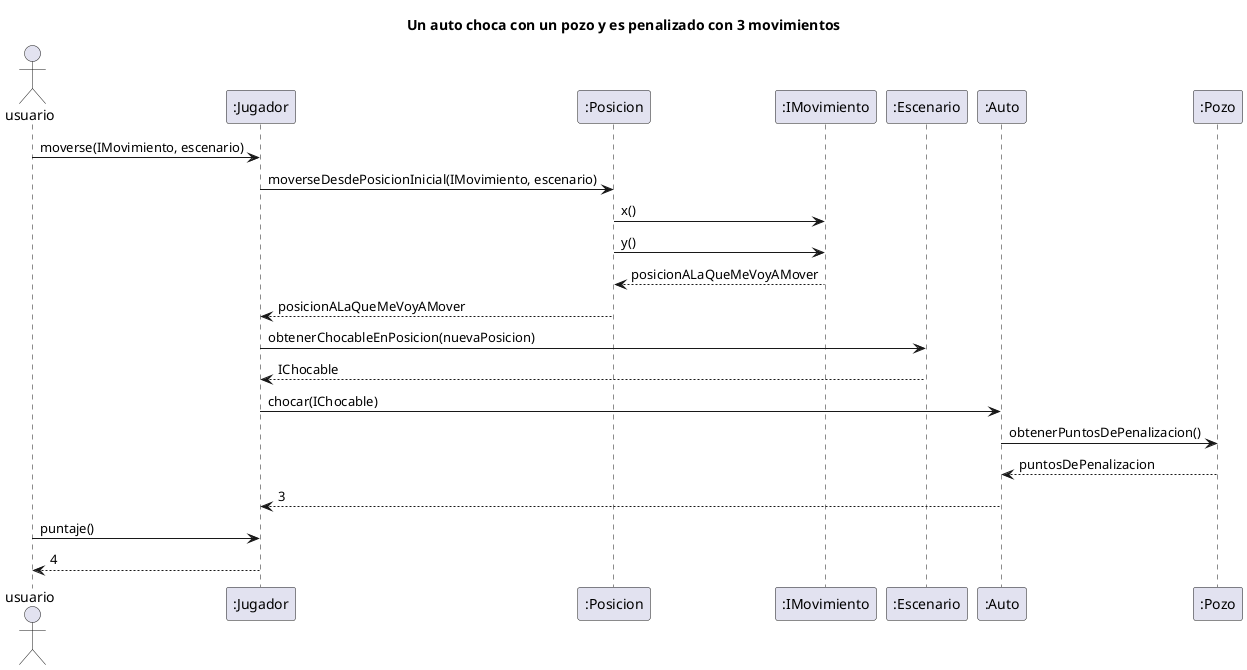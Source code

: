 @startuml
title Un auto choca con un pozo y es penalizado con 3 movimientos
Actor usuario

"usuario" -> ":Jugador": moverse(IMovimiento, escenario)
":Jugador" -> ":Posicion": moverseDesdePosicionInicial(IMovimiento, escenario)
":Posicion" -> ":IMovimiento": x()
":Posicion" -> ":IMovimiento": y()
return posicionALaQueMeVoyAMover
":Posicion" --> ":Jugador": posicionALaQueMeVoyAMover
":Jugador" -> ":Escenario": obtenerChocableEnPosicion(nuevaPosicion)
":Escenario" --> ":Jugador": IChocable
":Jugador" -> ":Auto": chocar(IChocable)
":Auto" -> ":Pozo": obtenerPuntosDePenalizacion()
return puntosDePenalizacion
":Auto" --> ":Jugador": 3
"usuario" -> ":Jugador": puntaje()
return 4

@enduml